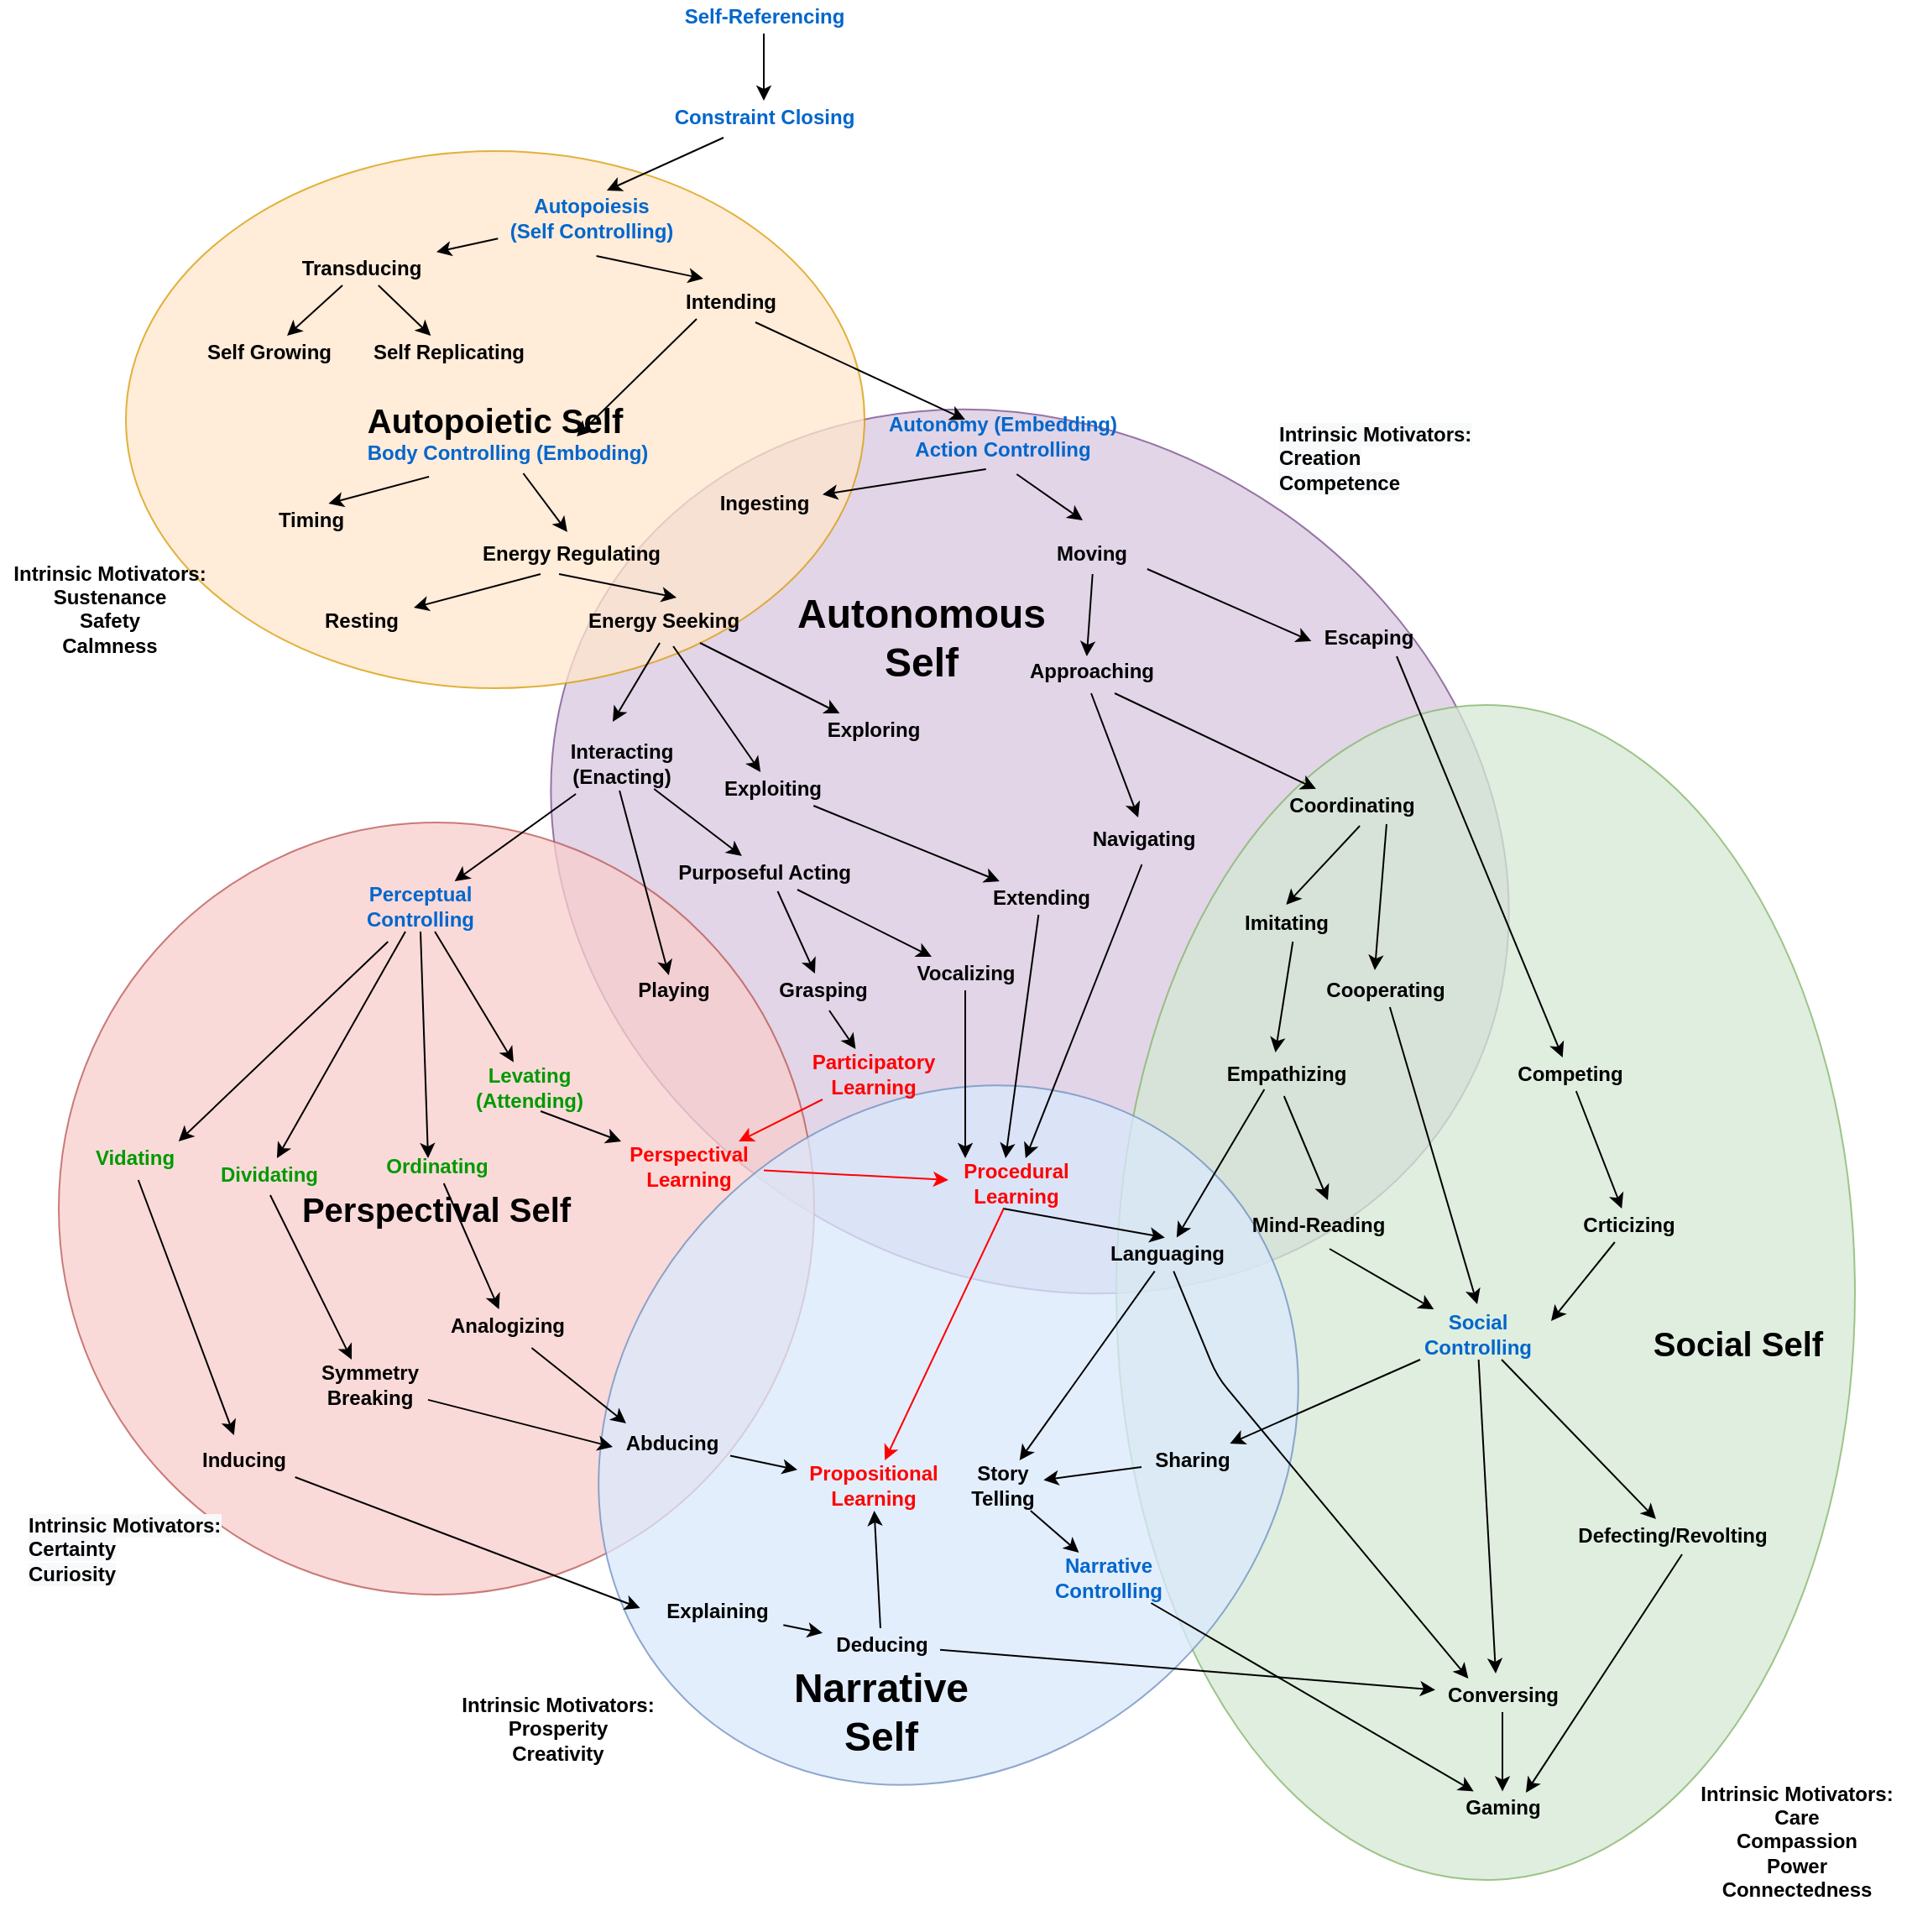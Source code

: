 <mxfile version="14.1.2" type="github"><diagram id="261lAa1EZaPhHnJhHldy" name="Page-1"><mxGraphModel dx="1620" dy="491" grid="1" gridSize="10" guides="1" tooltips="1" connect="1" arrows="1" fold="1" page="1" pageScale="1" pageWidth="850" pageHeight="1100" math="0" shadow="0"><root><mxCell id="0"/><mxCell id="1" parent="0"/><mxCell id="-oYrf_uy26-qNpr954tw-61" value="" style="ellipse;whiteSpace=wrap;html=1;rotation=30;fillColor=#e1d5e7;strokeColor=#9673a6;" parent="1" vertex="1"><mxGeometry x="252.82" y="265.68" width="591.38" height="503.19" as="geometry"/></mxCell><mxCell id="-oYrf_uy26-qNpr954tw-57" value="" style="ellipse;whiteSpace=wrap;html=1;fillColor=#d5e8d4;strokeColor=#82b366;direction=south;opacity=75;" parent="1" vertex="1"><mxGeometry x="600" y="430" width="440" height="700" as="geometry"/></mxCell><mxCell id="-oYrf_uy26-qNpr954tw-51" value="&lt;b style=&quot;font-size: 20px&quot;&gt;Perspectival Self&lt;/b&gt;" style="ellipse;whiteSpace=wrap;html=1;fillColor=#f8cecc;strokeColor=#b85450;opacity=75;" parent="1" vertex="1"><mxGeometry x="-30" y="500" width="450" height="460" as="geometry"/></mxCell><mxCell id="-oYrf_uy26-qNpr954tw-55" value="" style="ellipse;whiteSpace=wrap;html=1;rotation=45;fillColor=#dae8fc;strokeColor=#6c8ebf;opacity=75;" parent="1" vertex="1"><mxGeometry x="306.4" y="642.81" width="387.18" height="444.39" as="geometry"/></mxCell><mxCell id="-oYrf_uy26-qNpr954tw-50" value="&lt;span style=&quot;font-size: 20px&quot;&gt;&lt;b&gt;Autopoietic Self&lt;/b&gt;&lt;/span&gt;" style="ellipse;whiteSpace=wrap;html=1;fillColor=#ffe6cc;strokeColor=#d79b00;opacity=75;" parent="1" vertex="1"><mxGeometry x="10" y="100" width="440" height="320" as="geometry"/></mxCell><mxCell id="-oYrf_uy26-qNpr954tw-1" value="Constraint Closing" style="text;html=1;align=center;verticalAlign=middle;resizable=0;points=[];autosize=1;fontStyle=1;fontColor=#0066CC;" parent="1" vertex="1"><mxGeometry x="330" y="70" width="120" height="20" as="geometry"/></mxCell><mxCell id="-oYrf_uy26-qNpr954tw-2" value="Autopoiesis&lt;br&gt;(Self Controlling)" style="text;html=1;align=center;verticalAlign=middle;resizable=0;points=[];autosize=1;fontStyle=1;fontColor=#0066CC;" parent="1" vertex="1"><mxGeometry x="231.65" y="125" width="110" height="30" as="geometry"/></mxCell><mxCell id="-oYrf_uy26-qNpr954tw-3" value="Self Replicating" style="text;html=1;align=center;verticalAlign=middle;resizable=0;points=[];autosize=1;fontStyle=1" parent="1" vertex="1"><mxGeometry x="147.03" y="210" width="110" height="20" as="geometry"/></mxCell><mxCell id="-oYrf_uy26-qNpr954tw-4" value="Self Growing" style="text;html=1;align=center;verticalAlign=middle;resizable=0;points=[];autosize=1;fontStyle=1" parent="1" vertex="1"><mxGeometry x="50" y="210" width="90" height="20" as="geometry"/></mxCell><mxCell id="-oYrf_uy26-qNpr954tw-5" value="Intending" style="text;html=1;align=center;verticalAlign=middle;resizable=0;points=[];autosize=1;fontStyle=1" parent="1" vertex="1"><mxGeometry x="335" y="180" width="70" height="20" as="geometry"/></mxCell><mxCell id="-oYrf_uy26-qNpr954tw-6" value="Body Controlling (Emboding)" style="text;html=1;align=center;verticalAlign=middle;resizable=0;points=[];autosize=1;fontStyle=1;fontColor=#0066CC;" parent="1" vertex="1"><mxGeometry x="146.65" y="270" width="180" height="20" as="geometry"/></mxCell><mxCell id="-oYrf_uy26-qNpr954tw-7" value="Autonomy (Embedding)&lt;br&gt;Action Controlling" style="text;html=1;align=center;verticalAlign=middle;resizable=0;points=[];autosize=1;fontStyle=1;fontColor=#0066CC;" parent="1" vertex="1"><mxGeometry x="456.65" y="255" width="150" height="30" as="geometry"/></mxCell><mxCell id="-oYrf_uy26-qNpr954tw-9" value="Exploiting" style="text;html=1;align=center;verticalAlign=middle;resizable=0;points=[];autosize=1;fontStyle=1" parent="1" vertex="1"><mxGeometry x="360.0" y="470" width="70" height="20" as="geometry"/></mxCell><mxCell id="-oYrf_uy26-qNpr954tw-10" value="Exploring" style="text;html=1;align=center;verticalAlign=middle;resizable=0;points=[];autosize=1;fontStyle=1" parent="1" vertex="1"><mxGeometry x="420" y="435" width="70" height="20" as="geometry"/></mxCell><mxCell id="-oYrf_uy26-qNpr954tw-11" value="Interacting&lt;br&gt;(Enacting)" style="text;html=1;align=center;verticalAlign=middle;resizable=0;points=[];autosize=1;fontStyle=1" parent="1" vertex="1"><mxGeometry x="265" y="450" width="80" height="30" as="geometry"/></mxCell><mxCell id="-oYrf_uy26-qNpr954tw-12" value="Timing" style="text;html=1;align=center;verticalAlign=middle;resizable=0;points=[];autosize=1;fontStyle=1" parent="1" vertex="1"><mxGeometry x="95" y="310" width="50" height="20" as="geometry"/></mxCell><mxCell id="-oYrf_uy26-qNpr954tw-13" value="Energy Regulating" style="text;html=1;align=center;verticalAlign=middle;resizable=0;points=[];autosize=1;fontStyle=1" parent="1" vertex="1"><mxGeometry x="215" y="330" width="120" height="20" as="geometry"/></mxCell><mxCell id="-oYrf_uy26-qNpr954tw-14" value="Resting" style="text;html=1;align=center;verticalAlign=middle;resizable=0;points=[];autosize=1;fontStyle=1" parent="1" vertex="1"><mxGeometry x="120" y="370" width="60" height="20" as="geometry"/></mxCell><mxCell id="-oYrf_uy26-qNpr954tw-15" value="Energy Seeking" style="text;html=1;align=center;verticalAlign=middle;resizable=0;points=[];autosize=1;fontStyle=1" parent="1" vertex="1"><mxGeometry x="275" y="370" width="110" height="20" as="geometry"/></mxCell><mxCell id="-oYrf_uy26-qNpr954tw-16" value="Ingesting" style="text;html=1;align=center;verticalAlign=middle;resizable=0;points=[];autosize=1;fontStyle=1" parent="1" vertex="1"><mxGeometry x="355" y="300" width="70" height="20" as="geometry"/></mxCell><mxCell id="-oYrf_uy26-qNpr954tw-17" value="Moving" style="text;html=1;align=center;verticalAlign=middle;resizable=0;points=[];autosize=1;fontStyle=1" parent="1" vertex="1"><mxGeometry x="555" y="330" width="60" height="20" as="geometry"/></mxCell><mxCell id="-oYrf_uy26-qNpr954tw-18" value="Escaping" style="text;html=1;align=center;verticalAlign=middle;resizable=0;points=[];autosize=1;fontStyle=1" parent="1" vertex="1"><mxGeometry x="715" y="380" width="70" height="20" as="geometry"/></mxCell><mxCell id="-oYrf_uy26-qNpr954tw-19" value="Approaching" style="text;html=1;align=center;verticalAlign=middle;resizable=0;points=[];autosize=1;fontStyle=1" parent="1" vertex="1"><mxGeometry x="540" y="400" width="90" height="20" as="geometry"/></mxCell><mxCell id="-oYrf_uy26-qNpr954tw-20" value="Perceptual&lt;br&gt;Controlling" style="text;html=1;align=center;verticalAlign=middle;resizable=0;points=[];autosize=1;fontStyle=1;fontColor=#0066CC;" parent="1" vertex="1"><mxGeometry x="145" y="535" width="80" height="30" as="geometry"/></mxCell><mxCell id="-oYrf_uy26-qNpr954tw-21" value="Purposeful Acting" style="text;html=1;align=center;verticalAlign=middle;resizable=0;points=[];autosize=1;fontStyle=1" parent="1" vertex="1"><mxGeometry x="330" y="520" width="120" height="20" as="geometry"/></mxCell><mxCell id="-oYrf_uy26-qNpr954tw-33" value="Levating&lt;br&gt;(Attending)" style="text;html=1;align=center;verticalAlign=middle;resizable=0;points=[];autosize=1;fontStyle=1;fontColor=#009900;" parent="1" vertex="1"><mxGeometry x="210" y="642.81" width="80" height="30" as="geometry"/></mxCell><mxCell id="-oYrf_uy26-qNpr954tw-34" value="Vidating" style="text;html=1;align=center;verticalAlign=middle;resizable=0;points=[];autosize=1;fontStyle=1;fontColor=#009900;" parent="1" vertex="1"><mxGeometry x="-15" y="690" width="60" height="20" as="geometry"/></mxCell><mxCell id="-oYrf_uy26-qNpr954tw-35" value="Symmetry&lt;br&gt;Breaking" style="text;html=1;align=center;verticalAlign=middle;resizable=0;points=[];autosize=1;fontStyle=1" parent="1" vertex="1"><mxGeometry x="120" y="820" width="70" height="30" as="geometry"/></mxCell><mxCell id="-oYrf_uy26-qNpr954tw-36" value="Ordinating" style="text;html=1;align=center;verticalAlign=middle;resizable=0;points=[];autosize=1;fontStyle=1;fontColor=#009900;" parent="1" vertex="1"><mxGeometry x="155" y="695" width="80" height="20" as="geometry"/></mxCell><mxCell id="-oYrf_uy26-qNpr954tw-37" value="Procedural&lt;br&gt;Learning" style="text;html=1;align=center;verticalAlign=middle;resizable=0;points=[];autosize=1;fontStyle=1;fontColor=#FF0000;" parent="1" vertex="1"><mxGeometry x="500" y="700" width="80" height="30" as="geometry"/></mxCell><mxCell id="-oYrf_uy26-qNpr954tw-38" value="Propositional&lt;br&gt;Learning" style="text;html=1;align=center;verticalAlign=middle;resizable=0;points=[];autosize=1;fontStyle=1;fontColor=#FF0000;" parent="1" vertex="1"><mxGeometry x="410" y="880" width="90" height="30" as="geometry"/></mxCell><mxCell id="-oYrf_uy26-qNpr954tw-39" value="Playing" style="text;html=1;align=center;verticalAlign=middle;resizable=0;points=[];autosize=1;fontStyle=1" parent="1" vertex="1"><mxGeometry x="306.4" y="590" width="60" height="20" as="geometry"/></mxCell><mxCell id="-oYrf_uy26-qNpr954tw-40" value="Participatory&lt;br&gt;Learning" style="text;html=1;align=center;verticalAlign=middle;resizable=0;points=[];autosize=1;fontStyle=1;fontColor=#FF0000;" parent="1" vertex="1"><mxGeometry x="410" y="635" width="90" height="30" as="geometry"/></mxCell><mxCell id="-oYrf_uy26-qNpr954tw-41" value="Sharing" style="text;html=1;align=center;verticalAlign=middle;resizable=0;points=[];autosize=1;fontStyle=1" parent="1" vertex="1"><mxGeometry x="615" y="870" width="60" height="20" as="geometry"/></mxCell><mxCell id="-oYrf_uy26-qNpr954tw-42" value="Coordinating" style="text;html=1;align=center;verticalAlign=middle;resizable=0;points=[];autosize=1;fontStyle=1" parent="1" vertex="1"><mxGeometry x="695" y="480" width="90" height="20" as="geometry"/></mxCell><mxCell id="-oYrf_uy26-qNpr954tw-43" value="Social&lt;br&gt;Controlling" style="text;html=1;align=center;verticalAlign=middle;resizable=0;points=[];autosize=1;fontStyle=1;fontColor=#0066CC;" parent="1" vertex="1"><mxGeometry x="775" y="790" width="80" height="30" as="geometry"/></mxCell><mxCell id="-oYrf_uy26-qNpr954tw-44" value="Imitating" style="text;html=1;align=center;verticalAlign=middle;resizable=0;points=[];autosize=1;fontStyle=1" parent="1" vertex="1"><mxGeometry x="666.15" y="550" width="70" height="20" as="geometry"/></mxCell><mxCell id="-oYrf_uy26-qNpr954tw-45" value="Languaging" style="text;html=1;align=center;verticalAlign=middle;resizable=0;points=[];autosize=1;fontStyle=1" parent="1" vertex="1"><mxGeometry x="590" y="747.28" width="80" height="20" as="geometry"/></mxCell><mxCell id="-oYrf_uy26-qNpr954tw-46" value="Mind-Reading" style="text;html=1;align=center;verticalAlign=middle;resizable=0;points=[];autosize=1;fontStyle=1" parent="1" vertex="1"><mxGeometry x="675" y="730" width="90" height="20" as="geometry"/></mxCell><mxCell id="-oYrf_uy26-qNpr954tw-47" value="Navigating" style="text;html=1;align=center;verticalAlign=middle;resizable=0;points=[];autosize=1;fontStyle=1" parent="1" vertex="1"><mxGeometry x="576.15" y="500" width="80" height="20" as="geometry"/></mxCell><mxCell id="-oYrf_uy26-qNpr954tw-48" value="Grasping" style="text;html=1;align=center;verticalAlign=middle;resizable=0;points=[];autosize=1;fontStyle=1" parent="1" vertex="1"><mxGeometry x="390" y="590" width="70" height="20" as="geometry"/></mxCell><mxCell id="-oYrf_uy26-qNpr954tw-49" value="&lt;b&gt;Vocalizing&lt;/b&gt;" style="text;html=1;align=center;verticalAlign=middle;resizable=0;points=[];autosize=1;" parent="1" vertex="1"><mxGeometry x="475" y="580" width="70" height="20" as="geometry"/></mxCell><mxCell id="-oYrf_uy26-qNpr954tw-56" value="&lt;b&gt;Empathizing&lt;/b&gt;" style="text;html=1;align=center;verticalAlign=middle;resizable=0;points=[];autosize=1;" parent="1" vertex="1"><mxGeometry x="656.15" y="640" width="90" height="20" as="geometry"/></mxCell><mxCell id="-oYrf_uy26-qNpr954tw-65" value="&lt;font style=&quot;font-size: 20px&quot;&gt;&lt;b&gt;Social Self&lt;br&gt;&lt;/b&gt;&lt;/font&gt;" style="text;html=1;align=center;verticalAlign=middle;resizable=0;points=[];autosize=1;" parent="1" vertex="1"><mxGeometry x="910.0" y="800" width="120" height="20" as="geometry"/></mxCell><mxCell id="-oYrf_uy26-qNpr954tw-69" value="" style="endArrow=none;html=1;exitX=0.589;exitY=-0.05;exitDx=0;exitDy=0;exitPerimeter=0;endFill=0;startArrow=classic;startFill=1;entryX=0.3;entryY=1.1;entryDx=0;entryDy=0;entryPerimeter=0;" parent="1" source="-oYrf_uy26-qNpr954tw-2" target="-oYrf_uy26-qNpr954tw-1" edge="1"><mxGeometry width="50" height="50" relative="1" as="geometry"><mxPoint x="320" y="120" as="sourcePoint"/><mxPoint x="370" y="70" as="targetPoint"/></mxGeometry></mxCell><mxCell id="-oYrf_uy26-qNpr954tw-72" value="" style="endArrow=none;html=1;entryX=0.533;entryY=1.25;entryDx=0;entryDy=0;entryPerimeter=0;exitX=0.271;exitY=-0.2;exitDx=0;exitDy=0;exitPerimeter=0;startArrow=classic;startFill=1;" parent="1" source="-oYrf_uy26-qNpr954tw-5" target="-oYrf_uy26-qNpr954tw-2" edge="1"><mxGeometry width="50" height="50" relative="1" as="geometry"><mxPoint x="360" y="170" as="sourcePoint"/><mxPoint x="430" y="130" as="targetPoint"/></mxGeometry></mxCell><mxCell id="-oYrf_uy26-qNpr954tw-74" value="" style="endArrow=none;html=1;exitX=0.733;exitY=0;exitDx=0;exitDy=0;exitPerimeter=0;startArrow=classic;startFill=1;" parent="1" source="-oYrf_uy26-qNpr954tw-6" edge="1"><mxGeometry width="50" height="50" relative="1" as="geometry"><mxPoint x="300" y="250" as="sourcePoint"/><mxPoint x="350" y="200" as="targetPoint"/></mxGeometry></mxCell><mxCell id="-oYrf_uy26-qNpr954tw-76" value="" style="endArrow=classic;html=1;exitX=0.714;exitY=1.1;exitDx=0;exitDy=0;exitPerimeter=0;startArrow=none;startFill=0;endFill=1;" parent="1" source="-oYrf_uy26-qNpr954tw-5" edge="1"><mxGeometry width="50" height="50" relative="1" as="geometry"><mxPoint x="460" y="200" as="sourcePoint"/><mxPoint x="510" y="260" as="targetPoint"/></mxGeometry></mxCell><mxCell id="-oYrf_uy26-qNpr954tw-78" value="" style="endArrow=none;html=1;exitX=0.714;exitY=0;exitDx=0;exitDy=0;exitPerimeter=0;entryX=0.244;entryY=1.2;entryDx=0;entryDy=0;entryPerimeter=0;startArrow=classic;startFill=1;" parent="1" source="-oYrf_uy26-qNpr954tw-12" target="-oYrf_uy26-qNpr954tw-6" edge="1"><mxGeometry width="50" height="50" relative="1" as="geometry"><mxPoint x="160" y="340" as="sourcePoint"/><mxPoint x="210" y="290" as="targetPoint"/></mxGeometry></mxCell><mxCell id="-oYrf_uy26-qNpr954tw-80" value="" style="endArrow=none;html=1;entryX=0.556;entryY=1.1;entryDx=0;entryDy=0;entryPerimeter=0;exitX=0.483;exitY=-0.15;exitDx=0;exitDy=0;exitPerimeter=0;startArrow=classic;startFill=1;" parent="1" source="-oYrf_uy26-qNpr954tw-13" target="-oYrf_uy26-qNpr954tw-6" edge="1"><mxGeometry width="50" height="50" relative="1" as="geometry"><mxPoint x="320" y="310" as="sourcePoint"/><mxPoint x="370" y="260" as="targetPoint"/></mxGeometry></mxCell><mxCell id="-oYrf_uy26-qNpr954tw-81" value="" style="endArrow=none;html=1;exitX=1.025;exitY=0.1;exitDx=0;exitDy=0;exitPerimeter=0;entryX=0.35;entryY=1.1;entryDx=0;entryDy=0;entryPerimeter=0;startArrow=classic;startFill=1;" parent="1" source="-oYrf_uy26-qNpr954tw-14" target="-oYrf_uy26-qNpr954tw-13" edge="1"><mxGeometry width="50" height="50" relative="1" as="geometry"><mxPoint x="190" y="400" as="sourcePoint"/><mxPoint x="240" y="350" as="targetPoint"/></mxGeometry></mxCell><mxCell id="-oYrf_uy26-qNpr954tw-82" value="" style="endArrow=none;html=1;entryX=0.442;entryY=1.1;entryDx=0;entryDy=0;entryPerimeter=0;exitX=0.573;exitY=-0.2;exitDx=0;exitDy=0;exitPerimeter=0;startArrow=classic;startFill=1;" parent="1" source="-oYrf_uy26-qNpr954tw-15" target="-oYrf_uy26-qNpr954tw-13" edge="1"><mxGeometry width="50" height="50" relative="1" as="geometry"><mxPoint x="350" y="340" as="sourcePoint"/><mxPoint x="400" y="290" as="targetPoint"/></mxGeometry></mxCell><mxCell id="-oYrf_uy26-qNpr954tw-84" value="" style="endArrow=none;html=1;entryX=0.438;entryY=1.15;entryDx=0;entryDy=0;entryPerimeter=0;startArrow=classic;startFill=1;" parent="1" source="-oYrf_uy26-qNpr954tw-16" target="-oYrf_uy26-qNpr954tw-7" edge="1"><mxGeometry width="50" height="50" relative="1" as="geometry"><mxPoint x="500" y="360" as="sourcePoint"/><mxPoint x="550" y="310" as="targetPoint"/></mxGeometry></mxCell><mxCell id="-oYrf_uy26-qNpr954tw-85" value="" style="endArrow=none;html=1;entryX=0.56;entryY=1.25;entryDx=0;entryDy=0;entryPerimeter=0;startArrow=classic;startFill=1;" parent="1" target="-oYrf_uy26-qNpr954tw-7" edge="1"><mxGeometry width="50" height="50" relative="1" as="geometry"><mxPoint x="580" y="320" as="sourcePoint"/><mxPoint x="540" y="330" as="targetPoint"/></mxGeometry></mxCell><mxCell id="-oYrf_uy26-qNpr954tw-86" value="" style="endArrow=none;html=1;entryX=0.514;entryY=1.1;entryDx=0;entryDy=0;entryPerimeter=0;exitX=0.471;exitY=0.05;exitDx=0;exitDy=0;exitPerimeter=0;startArrow=classic;startFill=1;" parent="1" source="-oYrf_uy26-qNpr954tw-19" target="-oYrf_uy26-qNpr954tw-17" edge="1"><mxGeometry width="50" height="50" relative="1" as="geometry"><mxPoint x="560" y="400" as="sourcePoint"/><mxPoint x="610" y="350" as="targetPoint"/></mxGeometry></mxCell><mxCell id="-oYrf_uy26-qNpr954tw-88" value="" style="endArrow=none;html=1;entryX=0.656;entryY=1.15;entryDx=0;entryDy=0;entryPerimeter=0;endFill=0;startArrow=classic;startFill=1;" parent="1" source="-oYrf_uy26-qNpr954tw-42" target="-oYrf_uy26-qNpr954tw-19" edge="1"><mxGeometry width="50" height="50" relative="1" as="geometry"><mxPoint x="720" y="450" as="sourcePoint"/><mxPoint x="710" y="290" as="targetPoint"/></mxGeometry></mxCell><mxCell id="-oYrf_uy26-qNpr954tw-90" value="" style="endArrow=classic;html=1;exitX=1.057;exitY=0.95;exitDx=0;exitDy=0;exitPerimeter=0;entryX=0.017;entryY=0.6;entryDx=0;entryDy=0;entryPerimeter=0;startArrow=none;startFill=0;endFill=1;" parent="1" source="-oYrf_uy26-qNpr954tw-17" target="-oYrf_uy26-qNpr954tw-18" edge="1"><mxGeometry width="50" height="50" relative="1" as="geometry"><mxPoint x="640" y="170" as="sourcePoint"/><mxPoint x="690" y="330" as="targetPoint"/></mxGeometry></mxCell><mxCell id="-oYrf_uy26-qNpr954tw-92" value="" style="endArrow=classic;html=1;exitX=0.556;exitY=1.1;exitDx=0;exitDy=0;exitPerimeter=0;entryX=0.5;entryY=-0.05;entryDx=0;entryDy=0;entryPerimeter=0;startArrow=none;startFill=0;endFill=1;" parent="1" source="-oYrf_uy26-qNpr954tw-42" target="-oYrf_uy26-qNpr954tw-44" edge="1"><mxGeometry width="50" height="50" relative="1" as="geometry"><mxPoint x="960" y="580" as="sourcePoint"/><mxPoint x="1010" y="530" as="targetPoint"/></mxGeometry></mxCell><mxCell id="-oYrf_uy26-qNpr954tw-96" value="" style="endArrow=none;html=1;exitX=0.429;exitY=-0.15;exitDx=0;exitDy=0;exitPerimeter=0;entryX=0.557;entryY=1.05;entryDx=0;entryDy=0;entryPerimeter=0;startArrow=classic;startFill=1;" parent="1" source="-oYrf_uy26-qNpr954tw-56" target="-oYrf_uy26-qNpr954tw-44" edge="1"><mxGeometry width="50" height="50" relative="1" as="geometry"><mxPoint x="690" y="550" as="sourcePoint"/><mxPoint x="740" y="500" as="targetPoint"/></mxGeometry></mxCell><mxCell id="-oYrf_uy26-qNpr954tw-99" value="" style="endArrow=none;html=1;entryX=0.482;entryY=1.15;entryDx=0;entryDy=0;entryPerimeter=0;startArrow=classic;startFill=1;" parent="1" target="-oYrf_uy26-qNpr954tw-15" edge="1"><mxGeometry width="50" height="50" relative="1" as="geometry"><mxPoint x="300" y="440" as="sourcePoint"/><mxPoint x="350" y="390" as="targetPoint"/></mxGeometry></mxCell><mxCell id="-oYrf_uy26-qNpr954tw-101" value="" style="endArrow=classic;html=1;exitX=0.555;exitY=1.25;exitDx=0;exitDy=0;exitPerimeter=0;startArrow=none;startFill=0;endFill=1;" parent="1" source="-oYrf_uy26-qNpr954tw-15" target="-oYrf_uy26-qNpr954tw-9" edge="1"><mxGeometry width="50" height="50" relative="1" as="geometry"><mxPoint x="350" y="430" as="sourcePoint"/><mxPoint x="390" y="460" as="targetPoint"/></mxGeometry></mxCell><mxCell id="-oYrf_uy26-qNpr954tw-102" value="" style="endArrow=classic;html=1;exitX=0.7;exitY=1.15;exitDx=0;exitDy=0;exitPerimeter=0;startArrow=none;startFill=0;endFill=1;" parent="1" source="-oYrf_uy26-qNpr954tw-15" target="-oYrf_uy26-qNpr954tw-10" edge="1"><mxGeometry width="50" height="50" relative="1" as="geometry"><mxPoint x="380" y="430" as="sourcePoint"/><mxPoint x="430" y="380" as="targetPoint"/></mxGeometry></mxCell><mxCell id="-oYrf_uy26-qNpr954tw-103" value="" style="endArrow=none;html=1;entryX=0.163;entryY=1.1;entryDx=0;entryDy=0;entryPerimeter=0;startArrow=classic;startFill=1;" parent="1" source="-oYrf_uy26-qNpr954tw-20" target="-oYrf_uy26-qNpr954tw-11" edge="1"><mxGeometry width="50" height="50" relative="1" as="geometry"><mxPoint x="300" y="520" as="sourcePoint"/><mxPoint x="350" y="470" as="targetPoint"/></mxGeometry></mxCell><mxCell id="-oYrf_uy26-qNpr954tw-104" value="" style="endArrow=none;html=1;startArrow=classic;startFill=1;" parent="1" source="-oYrf_uy26-qNpr954tw-21" target="-oYrf_uy26-qNpr954tw-11" edge="1"><mxGeometry width="50" height="50" relative="1" as="geometry"><mxPoint x="310" y="640" as="sourcePoint"/><mxPoint x="360" y="590" as="targetPoint"/></mxGeometry></mxCell><mxCell id="-oYrf_uy26-qNpr954tw-105" value="" style="endArrow=none;html=1;entryX=0.569;entryY=1.05;entryDx=0;entryDy=0;entryPerimeter=0;startArrow=classic;startFill=1;" parent="1" source="-oYrf_uy26-qNpr954tw-48" target="-oYrf_uy26-qNpr954tw-21" edge="1"><mxGeometry width="50" height="50" relative="1" as="geometry"><mxPoint x="446.18" y="610" as="sourcePoint"/><mxPoint x="496.18" y="560" as="targetPoint"/></mxGeometry></mxCell><mxCell id="-oYrf_uy26-qNpr954tw-106" value="" style="endArrow=none;html=1;startArrow=classic;startFill=1;" parent="1" source="-oYrf_uy26-qNpr954tw-49" target="-oYrf_uy26-qNpr954tw-21" edge="1"><mxGeometry width="50" height="50" relative="1" as="geometry"><mxPoint x="500" y="640" as="sourcePoint"/><mxPoint x="550" y="590" as="targetPoint"/></mxGeometry></mxCell><mxCell id="-oYrf_uy26-qNpr954tw-107" value="" style="endArrow=none;html=1;entryX=0.5;entryY=1.15;entryDx=0;entryDy=0;entryPerimeter=0;exitX=0.461;exitY=-0.15;exitDx=0;exitDy=0;exitPerimeter=0;endFill=0;startArrow=classic;startFill=1;" parent="1" source="-oYrf_uy26-qNpr954tw-47" target="-oYrf_uy26-qNpr954tw-19" edge="1"><mxGeometry width="50" height="50" relative="1" as="geometry"><mxPoint x="660" y="560" as="sourcePoint"/><mxPoint x="640" y="470" as="targetPoint"/></mxGeometry></mxCell><mxCell id="-oYrf_uy26-qNpr954tw-108" value="" style="endArrow=none;html=1;entryX=0.488;entryY=1.25;entryDx=0;entryDy=0;entryPerimeter=0;startArrow=classic;startFill=1;" parent="1" source="-oYrf_uy26-qNpr954tw-37" target="-oYrf_uy26-qNpr954tw-47" edge="1"><mxGeometry width="50" height="50" relative="1" as="geometry"><mxPoint x="730" y="720" as="sourcePoint"/><mxPoint x="635" y="580" as="targetPoint"/></mxGeometry></mxCell><mxCell id="-oYrf_uy26-qNpr954tw-112" value="" style="endArrow=none;html=1;exitX=0.486;exitY=0;exitDx=0;exitDy=0;exitPerimeter=0;startArrow=classic;startFill=1;entryX=0.406;entryY=1;entryDx=0;entryDy=0;entryPerimeter=0;" parent="1" source="-oYrf_uy26-qNpr954tw-45" target="-oYrf_uy26-qNpr954tw-37" edge="1"><mxGeometry width="50" height="50" relative="1" as="geometry"><mxPoint x="730" y="720" as="sourcePoint"/><mxPoint x="608" y="640" as="targetPoint"/></mxGeometry></mxCell><mxCell id="-oYrf_uy26-qNpr954tw-113" value="" style="endArrow=none;html=1;entryX=0.557;entryY=1.1;entryDx=0;entryDy=0;entryPerimeter=0;startArrow=classic;startFill=1;" parent="1" source="-oYrf_uy26-qNpr954tw-40" target="-oYrf_uy26-qNpr954tw-48" edge="1"><mxGeometry width="50" height="50" relative="1" as="geometry"><mxPoint x="460" y="680" as="sourcePoint"/><mxPoint x="465" y="630" as="targetPoint"/></mxGeometry></mxCell><mxCell id="-oYrf_uy26-qNpr954tw-114" value="" style="endArrow=none;html=1;entryX=0.488;entryY=1.033;entryDx=0;entryDy=0;entryPerimeter=0;startArrow=classic;startFill=1;exitX=0.45;exitY=0.05;exitDx=0;exitDy=0;exitPerimeter=0;" parent="1" source="-oYrf_uy26-qNpr954tw-39" target="-oYrf_uy26-qNpr954tw-11" edge="1"><mxGeometry width="50" height="50" relative="1" as="geometry"><mxPoint x="360" y="640" as="sourcePoint"/><mxPoint x="480" y="560" as="targetPoint"/></mxGeometry></mxCell><mxCell id="-oYrf_uy26-qNpr954tw-116" value="Conversing" style="text;html=1;align=center;verticalAlign=middle;resizable=0;points=[];autosize=1;fontStyle=1" parent="1" vertex="1"><mxGeometry x="790" y="1010" width="80" height="20" as="geometry"/></mxCell><mxCell id="-oYrf_uy26-qNpr954tw-117" value="" style="endArrow=none;html=1;entryX=0.486;entryY=1.15;entryDx=0;entryDy=0;entryPerimeter=0;exitX=0.567;exitY=-0.25;exitDx=0;exitDy=0;exitPerimeter=0;endFill=0;startArrow=classic;startFill=1;" parent="1" source="-oYrf_uy26-qNpr954tw-46" target="-oYrf_uy26-qNpr954tw-56" edge="1"><mxGeometry width="50" height="50" relative="1" as="geometry"><mxPoint x="750" y="720" as="sourcePoint"/><mxPoint x="770" y="620" as="targetPoint"/></mxGeometry></mxCell><mxCell id="-oYrf_uy26-qNpr954tw-118" value="" style="endArrow=none;html=1;entryX=0.578;entryY=1.2;entryDx=0;entryDy=0;entryPerimeter=0;endFill=0;startArrow=classic;startFill=1;" parent="1" source="-oYrf_uy26-qNpr954tw-43" target="-oYrf_uy26-qNpr954tw-46" edge="1"><mxGeometry width="50" height="50" relative="1" as="geometry"><mxPoint x="760" y="800" as="sourcePoint"/><mxPoint x="810" y="750" as="targetPoint"/></mxGeometry></mxCell><mxCell id="-oYrf_uy26-qNpr954tw-119" value="" style="endArrow=none;html=1;exitX=0.45;exitY=-0.15;exitDx=0;exitDy=0;exitPerimeter=0;endFill=0;startArrow=classic;startFill=1;" parent="1" source="-oYrf_uy26-qNpr954tw-116" target="-oYrf_uy26-qNpr954tw-43" edge="1"><mxGeometry width="50" height="50" relative="1" as="geometry"><mxPoint x="630" y="910" as="sourcePoint"/><mxPoint x="720" y="825" as="targetPoint"/></mxGeometry></mxCell><mxCell id="-oYrf_uy26-qNpr954tw-123" value="" style="endArrow=none;html=1;entryX=0.264;entryY=1.2;entryDx=0;entryDy=0;entryPerimeter=0;exitX=0.94;exitY=0;exitDx=0;exitDy=0;exitPerimeter=0;startArrow=classic;startFill=1;" parent="1" source="-oYrf_uy26-qNpr954tw-34" target="-oYrf_uy26-qNpr954tw-20" edge="1"><mxGeometry width="50" height="50" relative="1" as="geometry"><mxPoint x="140" y="610" as="sourcePoint"/><mxPoint x="250" y="570" as="targetPoint"/></mxGeometry></mxCell><mxCell id="-oYrf_uy26-qNpr954tw-125" value="" style="endArrow=none;html=1;startArrow=classic;startFill=1;exitX=0.571;exitY=0;exitDx=0;exitDy=0;exitPerimeter=0;" parent="1" source="-oYrf_uy26-qNpr954tw-132" target="-oYrf_uy26-qNpr954tw-20" edge="1"><mxGeometry width="50" height="50" relative="1" as="geometry"><mxPoint x="130.57" y="680" as="sourcePoint"/><mxPoint x="250" y="580" as="targetPoint"/></mxGeometry></mxCell><mxCell id="-oYrf_uy26-qNpr954tw-126" value="" style="endArrow=none;html=1;startArrow=classic;startFill=1;" parent="1" target="-oYrf_uy26-qNpr954tw-20" edge="1"><mxGeometry width="50" height="50" relative="1" as="geometry"><mxPoint x="190" y="700" as="sourcePoint"/><mxPoint x="290" y="560" as="targetPoint"/><Array as="points"/></mxGeometry></mxCell><mxCell id="-oYrf_uy26-qNpr954tw-132" value="Dividating" style="text;html=1;align=center;verticalAlign=middle;resizable=0;points=[];autosize=1;fontStyle=1;fontColor=#009900;" parent="1" vertex="1"><mxGeometry x="60" y="700" width="70" height="20" as="geometry"/></mxCell><mxCell id="-oYrf_uy26-qNpr954tw-133" value="Analogizing" style="text;html=1;align=center;verticalAlign=middle;resizable=0;points=[];autosize=1;fontStyle=1" parent="1" vertex="1"><mxGeometry x="196.65" y="790" width="80" height="20" as="geometry"/></mxCell><mxCell id="-oYrf_uy26-qNpr954tw-138" value="" style="endArrow=none;html=1;startArrow=classic;startFill=1;entryX=0.514;entryY=1.1;entryDx=0;entryDy=0;entryPerimeter=0;" parent="1" target="-oYrf_uy26-qNpr954tw-132" edge="1"><mxGeometry width="50" height="50" relative="1" as="geometry"><mxPoint x="144.5" y="820" as="sourcePoint"/><mxPoint x="145" y="710" as="targetPoint"/></mxGeometry></mxCell><mxCell id="-oYrf_uy26-qNpr954tw-139" value="" style="endArrow=none;html=1;startArrow=classic;startFill=1;" parent="1" source="-oYrf_uy26-qNpr954tw-133" target="-oYrf_uy26-qNpr954tw-36" edge="1"><mxGeometry width="50" height="50" relative="1" as="geometry"><mxPoint x="229" y="810" as="sourcePoint"/><mxPoint x="229" y="740" as="targetPoint"/></mxGeometry></mxCell><mxCell id="-oYrf_uy26-qNpr954tw-140" value="Inducing" style="text;html=1;align=center;verticalAlign=middle;resizable=0;points=[];autosize=1;fontStyle=1" parent="1" vertex="1"><mxGeometry x="45" y="870" width="70" height="20" as="geometry"/></mxCell><mxCell id="-oYrf_uy26-qNpr954tw-141" value="" style="endArrow=none;html=1;entryX=0.54;entryY=1.15;entryDx=0;entryDy=0;entryPerimeter=0;exitX=0.42;exitY=-0.25;exitDx=0;exitDy=0;exitPerimeter=0;endFill=0;startArrow=classic;startFill=1;" parent="1" source="-oYrf_uy26-qNpr954tw-140" target="-oYrf_uy26-qNpr954tw-34" edge="1"><mxGeometry width="50" height="50" relative="1" as="geometry"><mxPoint x="57" y="770" as="sourcePoint"/><mxPoint x="80" y="690" as="targetPoint"/></mxGeometry></mxCell><mxCell id="-oYrf_uy26-qNpr954tw-142" value="Abducing" style="text;html=1;align=center;verticalAlign=middle;resizable=0;points=[];autosize=1;fontStyle=1" parent="1" vertex="1"><mxGeometry x="300" y="860" width="70" height="20" as="geometry"/></mxCell><mxCell id="-oYrf_uy26-qNpr954tw-143" value="Explaining" style="text;html=1;align=center;verticalAlign=middle;resizable=0;points=[];autosize=1;fontStyle=1" parent="1" vertex="1"><mxGeometry x="321.65" y="960" width="80" height="20" as="geometry"/></mxCell><mxCell id="-oYrf_uy26-qNpr954tw-144" value="" style="endArrow=none;html=1;entryX=0.688;entryY=1.15;entryDx=0;entryDy=0;entryPerimeter=0;exitX=0.114;exitY=-0.1;exitDx=0;exitDy=0;exitPerimeter=0;endFill=0;startArrow=classic;startFill=1;" parent="1" source="-oYrf_uy26-qNpr954tw-142" target="-oYrf_uy26-qNpr954tw-133" edge="1"><mxGeometry width="50" height="50" relative="1" as="geometry"><mxPoint x="370" y="860" as="sourcePoint"/><mxPoint x="420" y="810" as="targetPoint"/></mxGeometry></mxCell><mxCell id="-oYrf_uy26-qNpr954tw-147" value="" style="endArrow=classic;html=1;endFill=1;entryX=0;entryY=0.6;entryDx=0;entryDy=0;entryPerimeter=0;" parent="1" source="-oYrf_uy26-qNpr954tw-35" target="-oYrf_uy26-qNpr954tw-142" edge="1"><mxGeometry width="50" height="50" relative="1" as="geometry"><mxPoint x="150" y="850" as="sourcePoint"/><mxPoint x="270" y="870" as="targetPoint"/></mxGeometry></mxCell><mxCell id="-oYrf_uy26-qNpr954tw-148" value="" style="endArrow=classic;html=1;entryX=-0.067;entryY=0.4;entryDx=0;entryDy=0;entryPerimeter=0;exitX=0.94;exitY=1;exitDx=0;exitDy=0;exitPerimeter=0;endFill=1;" parent="1" source="-oYrf_uy26-qNpr954tw-140" target="-oYrf_uy26-qNpr954tw-143" edge="1"><mxGeometry width="50" height="50" relative="1" as="geometry"><mxPoint x="70" y="880" as="sourcePoint"/><mxPoint x="130" y="870" as="targetPoint"/></mxGeometry></mxCell><mxCell id="-oYrf_uy26-qNpr954tw-150" value="" style="endArrow=classic;html=1;endFill=1;" parent="1" source="-oYrf_uy26-qNpr954tw-145" target="-oYrf_uy26-qNpr954tw-116" edge="1"><mxGeometry width="50" height="50" relative="1" as="geometry"><mxPoint x="430" y="920" as="sourcePoint"/><mxPoint x="540" y="930" as="targetPoint"/></mxGeometry></mxCell><mxCell id="-oYrf_uy26-qNpr954tw-145" value="&lt;b&gt;Deducing&lt;br&gt;&lt;/b&gt;" style="text;html=1;align=center;verticalAlign=middle;resizable=0;points=[];autosize=1;" parent="1" vertex="1"><mxGeometry x="425" y="980" width="70" height="20" as="geometry"/></mxCell><mxCell id="WnFfz9WH3Yc9ONELvpdF-1" value="" style="endArrow=classic;html=1;endFill=1;" parent="1" source="-oYrf_uy26-qNpr954tw-143" target="-oYrf_uy26-qNpr954tw-145" edge="1"><mxGeometry width="50" height="50" relative="1" as="geometry"><mxPoint x="430" y="920" as="sourcePoint"/><mxPoint x="595" y="920" as="targetPoint"/></mxGeometry></mxCell><mxCell id="pLKT94hkDXa1pngBb9HN-2" value="&lt;b&gt;&lt;font style=&quot;font-size: 24px&quot;&gt;Narrative Self&lt;/font&gt;&lt;/b&gt;" style="text;html=1;strokeColor=none;fillColor=none;align=center;verticalAlign=middle;whiteSpace=wrap;rounded=0;opacity=75;" parent="1" vertex="1"><mxGeometry x="440" y="1020" width="40" height="20" as="geometry"/></mxCell><mxCell id="pLKT94hkDXa1pngBb9HN-5" value="&lt;b&gt;&lt;font style=&quot;font-size: 24px&quot;&gt;Autonomous Self&lt;/font&gt;&lt;/b&gt;" style="text;html=1;strokeColor=none;fillColor=none;align=center;verticalAlign=middle;whiteSpace=wrap;rounded=0;opacity=75;" parent="1" vertex="1"><mxGeometry x="464.49" y="380" width="40" height="20" as="geometry"/></mxCell><mxCell id="pLKT94hkDXa1pngBb9HN-9" value="Story&lt;br&gt;Telling" style="text;html=1;align=center;verticalAlign=middle;resizable=0;points=[];autosize=1;fontStyle=1" parent="1" vertex="1"><mxGeometry x="506.65" y="880" width="50" height="30" as="geometry"/></mxCell><mxCell id="pLKT94hkDXa1pngBb9HN-10" value="" style="endArrow=classic;html=1;" parent="1" source="-oYrf_uy26-qNpr954tw-41" target="pLKT94hkDXa1pngBb9HN-9" edge="1"><mxGeometry width="50" height="50" relative="1" as="geometry"><mxPoint x="393.33" y="800" as="sourcePoint"/><mxPoint x="443.33" y="750" as="targetPoint"/></mxGeometry></mxCell><mxCell id="mkHN4t7ccEG0YRvoCYVk-1" value="" style="endArrow=classic;html=1;exitX=0.356;exitY=0.95;exitDx=0;exitDy=0;exitPerimeter=0;" parent="1" source="-oYrf_uy26-qNpr954tw-56" target="-oYrf_uy26-qNpr954tw-45" edge="1"><mxGeometry width="50" height="50" relative="1" as="geometry"><mxPoint x="850" y="570" as="sourcePoint"/><mxPoint x="900" y="520" as="targetPoint"/></mxGeometry></mxCell><mxCell id="mkHN4t7ccEG0YRvoCYVk-3" value="Narrative&lt;br&gt;Controlling" style="text;html=1;align=center;verticalAlign=middle;resizable=0;points=[];autosize=1;fontStyle=1;fontColor=#0066CC;" parent="1" vertex="1"><mxGeometry x="555" y="935" width="80" height="30" as="geometry"/></mxCell><mxCell id="mkHN4t7ccEG0YRvoCYVk-4" value="" style="endArrow=classic;html=1;" parent="1" source="pLKT94hkDXa1pngBb9HN-9" target="mkHN4t7ccEG0YRvoCYVk-3" edge="1"><mxGeometry width="50" height="50" relative="1" as="geometry"><mxPoint x="230" y="1090" as="sourcePoint"/><mxPoint x="280" y="1040" as="targetPoint"/></mxGeometry></mxCell><mxCell id="mkHN4t7ccEG0YRvoCYVk-7" value="Crticizing" style="text;html=1;align=center;verticalAlign=middle;resizable=0;points=[];autosize=1;fontStyle=1" parent="1" vertex="1"><mxGeometry x="870" y="730" width="70" height="20" as="geometry"/></mxCell><mxCell id="mkHN4t7ccEG0YRvoCYVk-8" value="" style="endArrow=classic;html=1;exitX=0.743;exitY=1.05;exitDx=0;exitDy=0;exitPerimeter=0;" parent="1" source="-oYrf_uy26-qNpr954tw-18" target="voAKoRzZ0AzPfOrmRDaw-2" edge="1"><mxGeometry width="50" height="50" relative="1" as="geometry"><mxPoint x="830" y="485" as="sourcePoint"/><mxPoint x="980" y="510" as="targetPoint"/></mxGeometry></mxCell><mxCell id="mkHN4t7ccEG0YRvoCYVk-10" value="" style="endArrow=classic;html=1;entryX=1.05;entryY=0.233;entryDx=0;entryDy=0;entryPerimeter=0;" parent="1" source="mkHN4t7ccEG0YRvoCYVk-7" target="-oYrf_uy26-qNpr954tw-43" edge="1"><mxGeometry width="50" height="50" relative="1" as="geometry"><mxPoint x="660" y="800" as="sourcePoint"/><mxPoint x="710" y="750" as="targetPoint"/></mxGeometry></mxCell><mxCell id="voAKoRzZ0AzPfOrmRDaw-1" value="Cooperating" style="text;html=1;align=center;verticalAlign=middle;resizable=0;points=[];autosize=1;fontStyle=1" parent="1" vertex="1"><mxGeometry x="715" y="590" width="90" height="20" as="geometry"/></mxCell><mxCell id="voAKoRzZ0AzPfOrmRDaw-2" value="Competing" style="text;html=1;align=center;verticalAlign=middle;resizable=0;points=[];autosize=1;fontStyle=1" parent="1" vertex="1"><mxGeometry x="830" y="640" width="80" height="20" as="geometry"/></mxCell><mxCell id="voAKoRzZ0AzPfOrmRDaw-3" value="" style="endArrow=classic;html=1;entryX=0.433;entryY=-0.1;entryDx=0;entryDy=0;entryPerimeter=0;exitX=0.733;exitY=1.05;exitDx=0;exitDy=0;exitPerimeter=0;" parent="1" source="-oYrf_uy26-qNpr954tw-42" target="voAKoRzZ0AzPfOrmRDaw-1" edge="1"><mxGeometry width="50" height="50" relative="1" as="geometry"><mxPoint x="710" y="460" as="sourcePoint"/><mxPoint x="980" y="430" as="targetPoint"/></mxGeometry></mxCell><mxCell id="voAKoRzZ0AzPfOrmRDaw-4" value="" style="endArrow=classic;html=1;" parent="1" source="voAKoRzZ0AzPfOrmRDaw-2" target="mkHN4t7ccEG0YRvoCYVk-7" edge="1"><mxGeometry width="50" height="50" relative="1" as="geometry"><mxPoint x="920" y="630" as="sourcePoint"/><mxPoint x="970" y="580" as="targetPoint"/></mxGeometry></mxCell><mxCell id="voAKoRzZ0AzPfOrmRDaw-5" value="" style="endArrow=classic;html=1;entryX=0.5;entryY=-0.1;entryDx=0;entryDy=0;entryPerimeter=0;" parent="1" source="voAKoRzZ0AzPfOrmRDaw-1" target="-oYrf_uy26-qNpr954tw-43" edge="1"><mxGeometry width="50" height="50" relative="1" as="geometry"><mxPoint x="800" y="740" as="sourcePoint"/><mxPoint x="850" y="690" as="targetPoint"/></mxGeometry></mxCell><mxCell id="voAKoRzZ0AzPfOrmRDaw-6" value="Transducing" style="text;html=1;align=center;verticalAlign=middle;resizable=0;points=[];autosize=1;fontStyle=1" parent="1" vertex="1"><mxGeometry x="105" y="160" width="90" height="20" as="geometry"/></mxCell><mxCell id="voAKoRzZ0AzPfOrmRDaw-7" value="" style="endArrow=none;html=1;startArrow=classic;startFill=1;" parent="1" source="voAKoRzZ0AzPfOrmRDaw-6" target="-oYrf_uy26-qNpr954tw-2" edge="1"><mxGeometry width="50" height="50" relative="1" as="geometry"><mxPoint x="472.79" y="119" as="sourcePoint"/><mxPoint x="430" y="82" as="targetPoint"/></mxGeometry></mxCell><mxCell id="t5hjgU9XGqizyoZLIoV4-2" value="" style="endArrow=classic;html=1;" parent="1" source="-oYrf_uy26-qNpr954tw-142" target="-oYrf_uy26-qNpr954tw-38" edge="1"><mxGeometry width="50" height="50" relative="1" as="geometry"><mxPoint x="140" y="1090" as="sourcePoint"/><mxPoint x="190" y="1040" as="targetPoint"/></mxGeometry></mxCell><mxCell id="t5hjgU9XGqizyoZLIoV4-3" value="" style="endArrow=classic;html=1;" parent="1" source="-oYrf_uy26-qNpr954tw-45" target="pLKT94hkDXa1pngBb9HN-9" edge="1"><mxGeometry width="50" height="50" relative="1" as="geometry"><mxPoint x="170" y="1070" as="sourcePoint"/><mxPoint x="220" y="1020" as="targetPoint"/></mxGeometry></mxCell><mxCell id="t5hjgU9XGqizyoZLIoV4-4" value="" style="endArrow=classic;html=1;entryX=0.246;entryY=0;entryDx=0;entryDy=0;entryPerimeter=0;" parent="1" source="-oYrf_uy26-qNpr954tw-45" target="-oYrf_uy26-qNpr954tw-116" edge="1"><mxGeometry width="50" height="50" relative="1" as="geometry"><mxPoint x="620" y="1060" as="sourcePoint"/><mxPoint x="670" y="1010" as="targetPoint"/><Array as="points"><mxPoint x="660" y="830"/></Array></mxGeometry></mxCell><mxCell id="t5hjgU9XGqizyoZLIoV4-5" value="Extending" style="text;html=1;align=center;verticalAlign=middle;resizable=0;points=[];autosize=1;fontStyle=1" parent="1" vertex="1"><mxGeometry x="520" y="535" width="70" height="20" as="geometry"/></mxCell><mxCell id="t5hjgU9XGqizyoZLIoV4-6" value="" style="endArrow=classic;html=1;" parent="1" source="-oYrf_uy26-qNpr954tw-9" target="t5hjgU9XGqizyoZLIoV4-5" edge="1"><mxGeometry width="50" height="50" relative="1" as="geometry"><mxPoint x="410" y="520" as="sourcePoint"/><mxPoint x="460" y="470" as="targetPoint"/></mxGeometry></mxCell><mxCell id="t5hjgU9XGqizyoZLIoV4-7" value="" style="endArrow=classic;html=1;entryX=0.425;entryY=0;entryDx=0;entryDy=0;entryPerimeter=0;" parent="1" source="t5hjgU9XGqizyoZLIoV4-5" target="-oYrf_uy26-qNpr954tw-37" edge="1"><mxGeometry width="50" height="50" relative="1" as="geometry"><mxPoint x="530" y="630" as="sourcePoint"/><mxPoint x="580" y="580" as="targetPoint"/></mxGeometry></mxCell><mxCell id="ND8EmpBQ6_sPFTKOrMPX-1" value="" style="endArrow=classic;html=1;" parent="1" source="-oYrf_uy26-qNpr954tw-145" target="-oYrf_uy26-qNpr954tw-38" edge="1"><mxGeometry width="50" height="50" relative="1" as="geometry"><mxPoint x="390.29" y="960" as="sourcePoint"/><mxPoint x="440.29" y="910" as="targetPoint"/></mxGeometry></mxCell><mxCell id="IyhpaAQuV-tIaRoH5VQC-1" value="&lt;b&gt;Self-Referencing&lt;/b&gt;" style="text;html=1;align=center;verticalAlign=middle;resizable=0;points=[];autosize=1;fontColor=#0066CC;" parent="1" vertex="1"><mxGeometry x="335" y="10" width="110" height="20" as="geometry"/></mxCell><mxCell id="IyhpaAQuV-tIaRoH5VQC-2" value="" style="endArrow=classic;html=1;" parent="1" source="IyhpaAQuV-tIaRoH5VQC-1" target="-oYrf_uy26-qNpr954tw-1" edge="1"><mxGeometry width="50" height="50" relative="1" as="geometry"><mxPoint x="160" y="120" as="sourcePoint"/><mxPoint x="210" y="70" as="targetPoint"/></mxGeometry></mxCell><mxCell id="IyhpaAQuV-tIaRoH5VQC-6" value="" style="endArrow=classic;html=1;" parent="1" source="voAKoRzZ0AzPfOrmRDaw-6" target="-oYrf_uy26-qNpr954tw-3" edge="1"><mxGeometry width="50" height="50" relative="1" as="geometry"><mxPoint x="130" y="80" as="sourcePoint"/><mxPoint x="180" y="30" as="targetPoint"/></mxGeometry></mxCell><mxCell id="IyhpaAQuV-tIaRoH5VQC-7" value="" style="endArrow=classic;html=1;" parent="1" source="voAKoRzZ0AzPfOrmRDaw-6" target="-oYrf_uy26-qNpr954tw-4" edge="1"><mxGeometry width="50" height="50" relative="1" as="geometry"><mxPoint x="50" y="480" as="sourcePoint"/><mxPoint x="100" y="430" as="targetPoint"/></mxGeometry></mxCell><mxCell id="gnsAFXxWOqc1eTm4LJo9-2" value="" style="endArrow=classic;html=1;" parent="1" source="-oYrf_uy26-qNpr954tw-43" target="-oYrf_uy26-qNpr954tw-41" edge="1"><mxGeometry width="50" height="50" relative="1" as="geometry"><mxPoint x="700" y="1025" as="sourcePoint"/><mxPoint x="680" y="1035" as="targetPoint"/></mxGeometry></mxCell><mxCell id="gnsAFXxWOqc1eTm4LJo9-3" value="Perspectival&lt;br&gt;Learning" style="text;html=1;align=center;verticalAlign=middle;resizable=0;points=[];autosize=1;fontStyle=1;fontColor=#FF0000;" parent="1" vertex="1"><mxGeometry x="300" y="690" width="90" height="30" as="geometry"/></mxCell><mxCell id="gnsAFXxWOqc1eTm4LJo9-6" value="" style="endArrow=classic;html=1;entryX=0.125;entryY=0;entryDx=0;entryDy=0;entryPerimeter=0;" parent="1" source="-oYrf_uy26-qNpr954tw-49" target="-oYrf_uy26-qNpr954tw-37" edge="1"><mxGeometry width="50" height="50" relative="1" as="geometry"><mxPoint x="40" y="980" as="sourcePoint"/><mxPoint x="90" y="930" as="targetPoint"/></mxGeometry></mxCell><mxCell id="gnsAFXxWOqc1eTm4LJo9-7" value="" style="endArrow=classic;html=1;strokeColor=#FF0000;" parent="1" source="-oYrf_uy26-qNpr954tw-40" target="gnsAFXxWOqc1eTm4LJo9-3" edge="1"><mxGeometry width="50" height="50" relative="1" as="geometry"><mxPoint x="10" y="940" as="sourcePoint"/><mxPoint x="60" y="890" as="targetPoint"/></mxGeometry></mxCell><mxCell id="gnsAFXxWOqc1eTm4LJo9-8" value="" style="endArrow=classic;html=1;strokeColor=#FF0000;" parent="1" source="gnsAFXxWOqc1eTm4LJo9-3" target="-oYrf_uy26-qNpr954tw-37" edge="1"><mxGeometry width="50" height="50" relative="1" as="geometry"><mxPoint x="10" y="950" as="sourcePoint"/><mxPoint x="60" y="900" as="targetPoint"/></mxGeometry></mxCell><mxCell id="gnsAFXxWOqc1eTm4LJo9-9" value="" style="endArrow=classic;html=1;strokeColor=#FF0000;" parent="1" source="-oYrf_uy26-qNpr954tw-37" target="-oYrf_uy26-qNpr954tw-38" edge="1"><mxGeometry width="50" height="50" relative="1" as="geometry"><mxPoint x="40" y="1020" as="sourcePoint"/><mxPoint x="90" y="970" as="targetPoint"/></mxGeometry></mxCell><mxCell id="gnsAFXxWOqc1eTm4LJo9-10" value="" style="endArrow=classic;html=1;fontColor=#FF0000;" parent="1" source="-oYrf_uy26-qNpr954tw-20" target="-oYrf_uy26-qNpr954tw-33" edge="1"><mxGeometry width="50" height="50" relative="1" as="geometry"><mxPoint y="970" as="sourcePoint"/><mxPoint x="50" y="920" as="targetPoint"/></mxGeometry></mxCell><mxCell id="gnsAFXxWOqc1eTm4LJo9-11" value="" style="endArrow=classic;html=1;strokeColor=#000000;fontColor=#FF0000;exitX=0.588;exitY=0.973;exitDx=0;exitDy=0;exitPerimeter=0;" parent="1" source="-oYrf_uy26-qNpr954tw-33" target="gnsAFXxWOqc1eTm4LJo9-3" edge="1"><mxGeometry width="50" height="50" relative="1" as="geometry"><mxPoint x="10" y="960" as="sourcePoint"/><mxPoint x="60" y="910" as="targetPoint"/></mxGeometry></mxCell><mxCell id="gnsAFXxWOqc1eTm4LJo9-13" value="Defecting/Revolting" style="text;html=1;align=center;verticalAlign=middle;resizable=0;points=[];autosize=1;fontStyle=1" parent="1" vertex="1"><mxGeometry x="866.15" y="915" width="130" height="20" as="geometry"/></mxCell><mxCell id="gnsAFXxWOqc1eTm4LJo9-14" value="" style="endArrow=classic;html=1;strokeColor=#000000;fontColor=#009900;" parent="1" source="-oYrf_uy26-qNpr954tw-43" target="gnsAFXxWOqc1eTm4LJo9-13" edge="1"><mxGeometry width="50" height="50" relative="1" as="geometry"><mxPoint x="230" y="1030" as="sourcePoint"/><mxPoint x="280" y="980" as="targetPoint"/></mxGeometry></mxCell><mxCell id="gnsAFXxWOqc1eTm4LJo9-15" value="&lt;font color=&quot;#000000&quot;&gt;&lt;b&gt;Intrinsic Motivators:&lt;br&gt;Sustenance&lt;br&gt;Safety&lt;br&gt;Calmness&lt;br&gt;&lt;/b&gt;&lt;br&gt;&lt;/font&gt;" style="text;html=1;align=center;verticalAlign=middle;resizable=0;points=[];autosize=1;fontColor=#009900;" parent="1" vertex="1"><mxGeometry x="-65" y="340" width="130" height="80" as="geometry"/></mxCell><mxCell id="gnsAFXxWOqc1eTm4LJo9-16" value="&lt;span style=&quot;color: rgb(0 , 0 , 0) ; font-family: &amp;#34;helvetica&amp;#34; ; font-size: 12px ; font-style: normal ; letter-spacing: normal ; text-align: center ; text-indent: 0px ; text-transform: none ; word-spacing: 0px ; background-color: rgb(248 , 249 , 250) ; display: inline ; float: none&quot;&gt;&lt;b&gt;Intrinsic Motivators:&lt;br&gt;&lt;/b&gt;&lt;b&gt;Certainty&lt;/b&gt;&lt;b&gt;&lt;br&gt;Curiosity&lt;/b&gt;&lt;br&gt;&lt;/span&gt;" style="text;whiteSpace=wrap;html=1;fontColor=#009900;" parent="1" vertex="1"><mxGeometry x="-50" y="905" width="130" height="30" as="geometry"/></mxCell><mxCell id="gnsAFXxWOqc1eTm4LJo9-17" value="&lt;span style=&quot;color: rgb(0 , 0 , 0)&quot;&gt;&lt;b&gt;Intrinsic Motivators:&lt;br&gt;Prosperity&lt;br&gt;Creativity&lt;/b&gt;&lt;br&gt;&lt;/span&gt;" style="text;html=1;align=center;verticalAlign=middle;resizable=0;points=[];autosize=1;fontColor=#009900;" parent="1" vertex="1"><mxGeometry x="201.65" y="1015" width="130" height="50" as="geometry"/></mxCell><mxCell id="gnsAFXxWOqc1eTm4LJo9-18" value="&lt;span style=&quot;color: rgb(0 , 0 , 0)&quot;&gt;&lt;b&gt;Intrinsic Motivators:&lt;br&gt;Care&lt;br&gt;Compassion&lt;br&gt;Power&lt;br&gt;Connectedness&lt;/b&gt;&lt;br&gt;&lt;/span&gt;" style="text;html=1;align=center;verticalAlign=middle;resizable=0;points=[];autosize=1;fontColor=#009900;" parent="1" vertex="1"><mxGeometry x="940" y="1067.2" width="130" height="80" as="geometry"/></mxCell><mxCell id="gnsAFXxWOqc1eTm4LJo9-19" value="&lt;span style=&quot;color: rgb(0 , 0 , 0) ; font-family: &amp;#34;helvetica&amp;#34; ; font-size: 12px ; font-style: normal ; letter-spacing: normal ; text-align: center ; text-indent: 0px ; text-transform: none ; word-spacing: 0px ; background-color: rgb(248 , 249 , 250) ; display: inline ; float: none&quot;&gt;&lt;b&gt;Intrinsic Motivators:&lt;/b&gt;&lt;b&gt;&lt;br&gt;Creation&lt;/b&gt;&lt;b&gt;&lt;br&gt;Competence&lt;/b&gt;&lt;br&gt;&lt;/span&gt;" style="text;whiteSpace=wrap;html=1;fontColor=#009900;" parent="1" vertex="1"><mxGeometry x="695" y="255" width="130" height="35" as="geometry"/></mxCell><mxCell id="PeVmoM3DS4KsM4FpGMNx-2" value="Gaming" style="text;html=1;align=center;verticalAlign=middle;resizable=0;points=[];autosize=1;fontStyle=1" parent="1" vertex="1"><mxGeometry x="800" y="1077.2" width="60" height="20" as="geometry"/></mxCell><mxCell id="PeVmoM3DS4KsM4FpGMNx-3" value="" style="endArrow=classic;html=1;" parent="1" source="mkHN4t7ccEG0YRvoCYVk-3" target="PeVmoM3DS4KsM4FpGMNx-2" edge="1"><mxGeometry width="50" height="50" relative="1" as="geometry"><mxPoint x="605" y="960" as="sourcePoint"/><mxPoint x="655" y="910" as="targetPoint"/></mxGeometry></mxCell><mxCell id="PeVmoM3DS4KsM4FpGMNx-4" value="" style="endArrow=classic;html=1;" parent="1" source="-oYrf_uy26-qNpr954tw-116" target="PeVmoM3DS4KsM4FpGMNx-2" edge="1"><mxGeometry width="50" height="50" relative="1" as="geometry"><mxPoint x="490" y="1180" as="sourcePoint"/><mxPoint x="540" y="1130" as="targetPoint"/></mxGeometry></mxCell><mxCell id="PeVmoM3DS4KsM4FpGMNx-5" value="" style="endArrow=classic;html=1;exitX=0.545;exitY=1.05;exitDx=0;exitDy=0;exitPerimeter=0;entryX=0.733;entryY=0.04;entryDx=0;entryDy=0;entryPerimeter=0;" parent="1" source="gnsAFXxWOqc1eTm4LJo9-13" target="PeVmoM3DS4KsM4FpGMNx-2" edge="1"><mxGeometry width="50" height="50" relative="1" as="geometry"><mxPoint x="550" y="1170" as="sourcePoint"/><mxPoint x="600" y="1120" as="targetPoint"/></mxGeometry></mxCell></root></mxGraphModel></diagram></mxfile>